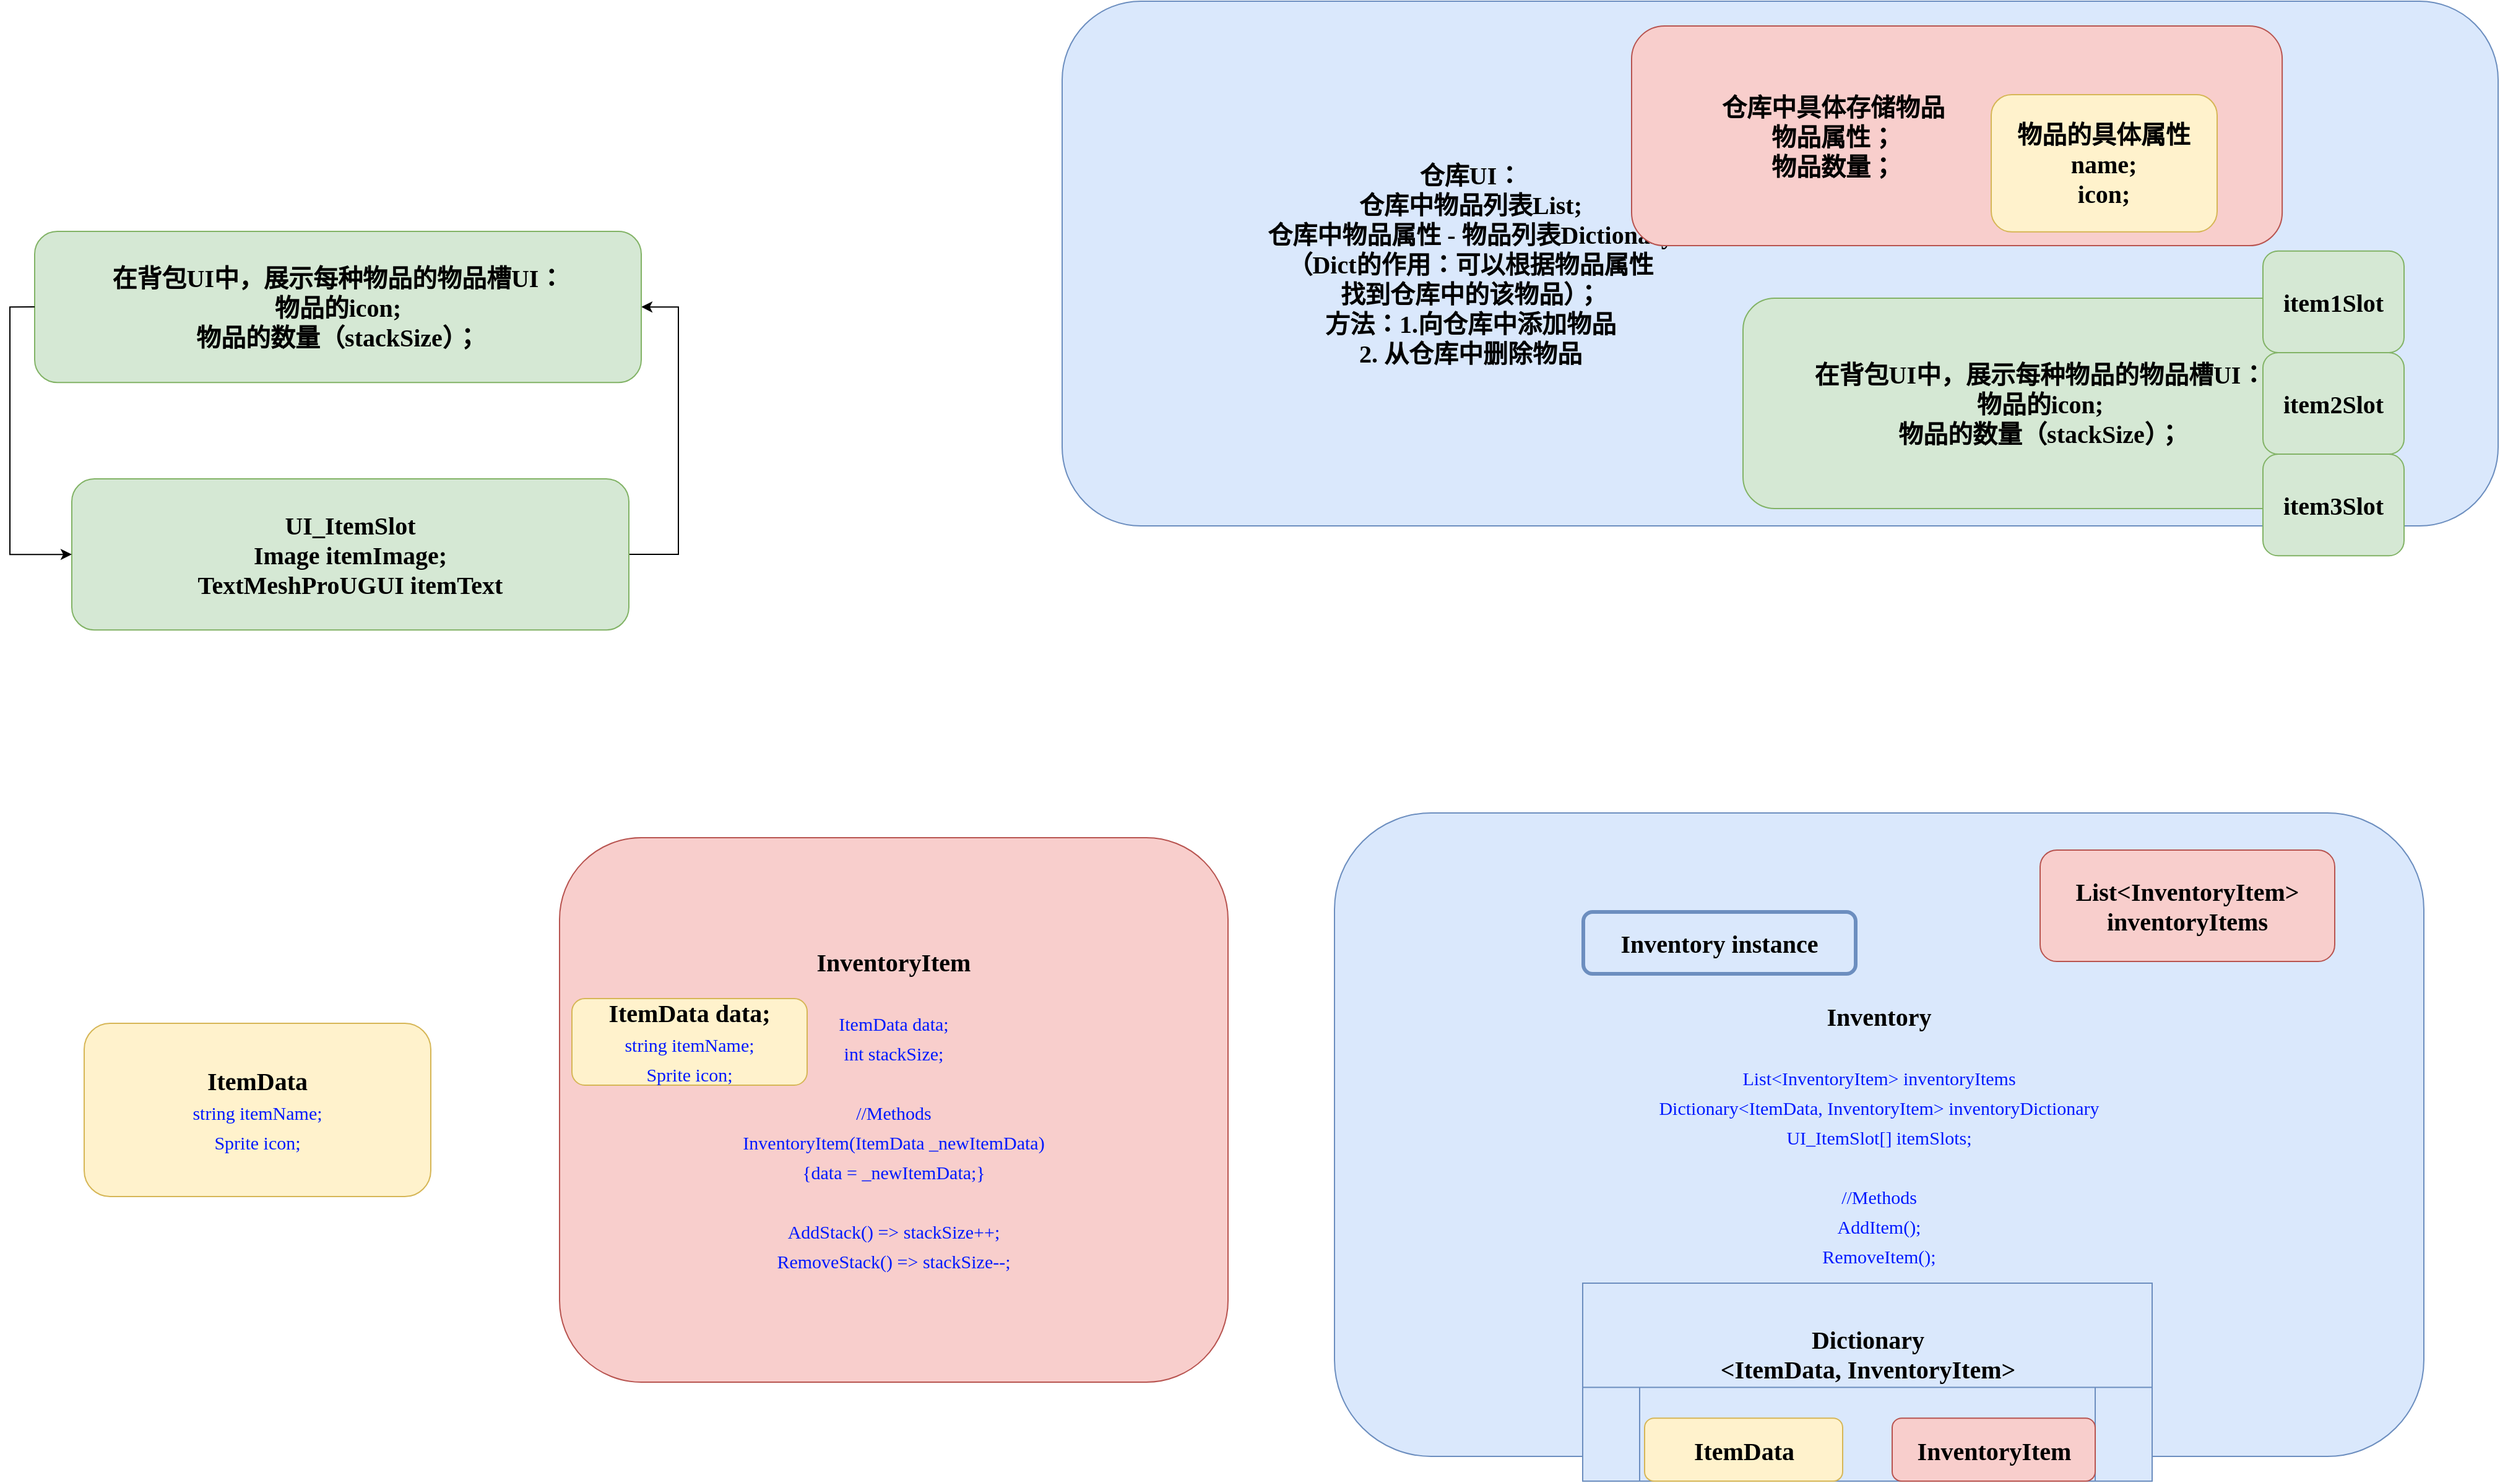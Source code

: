 <mxfile version="27.0.3">
  <diagram name="第 1 页" id="d9a0k_mFq8F035uaQbnA">
    <mxGraphModel dx="2610" dy="2140" grid="1" gridSize="10" guides="1" tooltips="1" connect="1" arrows="1" fold="1" page="1" pageScale="1" pageWidth="827" pageHeight="1169" math="0" shadow="0">
      <root>
        <mxCell id="0" />
        <mxCell id="1" parent="0" />
        <mxCell id="zPP25lYwPmgQLzwcbYbT-2" value="ItemData&lt;div&gt;&lt;span style=&quot;font-weight: normal;&quot;&gt;&lt;font style=&quot;font-size: 15px; color: rgb(0, 25, 255);&quot;&gt;string itemName;&lt;/font&gt;&lt;/span&gt;&lt;/div&gt;&lt;div&gt;&lt;span style=&quot;font-weight: normal;&quot;&gt;&lt;font style=&quot;font-size: 15px; color: rgb(0, 25, 255);&quot;&gt;Sprite icon;&lt;/font&gt;&lt;/span&gt;&lt;/div&gt;" style="rounded=1;whiteSpace=wrap;html=1;fillColor=#fff2cc;strokeColor=#d6b656;fontSize=20;fontStyle=1;fontFamily=Comic Sans MS;" vertex="1" parent="1">
          <mxGeometry x="30" y="30" width="280" height="140" as="geometry" />
        </mxCell>
        <mxCell id="zPP25lYwPmgQLzwcbYbT-6" value="Inventory&lt;div&gt;&lt;br&gt;&lt;div&gt;&lt;font color=&quot;#0019ff&quot;&gt;&lt;span style=&quot;font-size: 15px; font-weight: 400;&quot;&gt;List&amp;lt;InventoryItem&amp;gt; inventoryItems&lt;/span&gt;&lt;/font&gt;&lt;/div&gt;&lt;div&gt;&lt;span style=&quot;font-weight: normal;&quot;&gt;&lt;font style=&quot;font-size: 15px; color: rgb(0, 25, 255);&quot;&gt;Dictionary&amp;lt;ItemData, InventoryItem&amp;gt; inventoryDictionary&lt;/font&gt;&lt;/span&gt;&lt;/div&gt;&lt;/div&gt;&lt;div&gt;&lt;font style=&quot;color: rgb(0, 25, 255);&quot;&gt;&lt;font color=&quot;#0019ff&quot;&gt;&lt;span style=&quot;font-size: 15px; font-weight: 400;&quot;&gt;UI_ItemSlot[] itemSlots;&lt;/span&gt;&lt;/font&gt;&lt;/font&gt;&lt;/div&gt;&lt;div&gt;&lt;span style=&quot;font-weight: normal;&quot;&gt;&lt;font style=&quot;font-size: 15px; color: rgb(0, 25, 255);&quot;&gt;&lt;br&gt;&lt;/font&gt;&lt;/span&gt;&lt;/div&gt;&lt;div&gt;&lt;span style=&quot;font-weight: normal;&quot;&gt;&lt;font style=&quot;font-size: 15px; color: rgb(0, 25, 255);&quot;&gt;//Methods&lt;/font&gt;&lt;/span&gt;&lt;/div&gt;&lt;div&gt;&lt;font color=&quot;#0019ff&quot;&gt;&lt;span style=&quot;font-size: 15px; font-weight: 400;&quot;&gt;AddItem();&lt;/span&gt;&lt;/font&gt;&lt;/div&gt;&lt;div&gt;&lt;font color=&quot;#0019ff&quot;&gt;&lt;span style=&quot;font-size: 15px; font-weight: 400;&quot;&gt;RemoveItem();&lt;/span&gt;&lt;/font&gt;&lt;/div&gt;" style="rounded=1;whiteSpace=wrap;html=1;fillColor=#dae8fc;strokeColor=#6c8ebf;fontSize=20;fontStyle=1;fontFamily=Comic Sans MS;" vertex="1" parent="1">
          <mxGeometry x="1040" y="-140" width="880" height="520" as="geometry" />
        </mxCell>
        <mxCell id="zPP25lYwPmgQLzwcbYbT-7" value="" style="group" vertex="1" connectable="0" parent="1">
          <mxGeometry x="414" y="-120" width="540" height="440" as="geometry" />
        </mxCell>
        <mxCell id="zPP25lYwPmgQLzwcbYbT-3" value="InventoryItem&lt;div&gt;&lt;br&gt;&lt;div&gt;&lt;span style=&quot;font-weight: normal;&quot;&gt;&lt;font style=&quot;font-size: 15px; color: rgb(0, 25, 255);&quot;&gt;ItemData data;&lt;/font&gt;&lt;/span&gt;&lt;/div&gt;&lt;div&gt;&lt;span style=&quot;font-weight: normal;&quot;&gt;&lt;font style=&quot;font-size: 15px; color: rgb(0, 25, 255);&quot;&gt;int stackSize;&lt;/font&gt;&lt;/span&gt;&lt;/div&gt;&lt;/div&gt;&lt;div&gt;&lt;span style=&quot;font-weight: normal;&quot;&gt;&lt;font style=&quot;font-size: 15px; color: rgb(0, 25, 255);&quot;&gt;&lt;br&gt;&lt;/font&gt;&lt;/span&gt;&lt;/div&gt;&lt;div&gt;&lt;span style=&quot;font-weight: normal;&quot;&gt;&lt;font style=&quot;font-size: 15px; color: rgb(0, 25, 255);&quot;&gt;//Methods&lt;/font&gt;&lt;/span&gt;&lt;/div&gt;&lt;div&gt;&lt;span style=&quot;font-weight: normal;&quot;&gt;&lt;font style=&quot;font-size: 15px; color: rgb(0, 25, 255);&quot;&gt;InventoryItem(ItemData _newItemData)&lt;/font&gt;&lt;/span&gt;&lt;/div&gt;&lt;div&gt;&lt;span style=&quot;font-weight: normal;&quot;&gt;&lt;font style=&quot;font-size: 15px; color: rgb(0, 25, 255);&quot;&gt;{data = _newItemData;}&lt;/font&gt;&lt;/span&gt;&lt;/div&gt;&lt;div&gt;&lt;span style=&quot;font-weight: normal;&quot;&gt;&lt;font style=&quot;font-size: 15px; color: rgb(0, 25, 255);&quot;&gt;&lt;br&gt;&lt;/font&gt;&lt;/span&gt;&lt;/div&gt;&lt;div&gt;&lt;span style=&quot;font-weight: normal;&quot;&gt;&lt;font style=&quot;font-size: 15px; color: rgb(0, 25, 255);&quot;&gt;AddStack() =&amp;gt;&amp;nbsp;&lt;/font&gt;&lt;/span&gt;&lt;span style=&quot;color: rgb(0, 25, 255); font-size: 15px; font-weight: 400; background-color: transparent;&quot;&gt;stackSize++;&lt;/span&gt;&lt;/div&gt;&lt;div&gt;&lt;span style=&quot;font-weight: normal;&quot;&gt;&lt;font style=&quot;font-size: 15px; color: rgb(0, 25, 255);&quot;&gt;RemoveStack() =&amp;gt;&amp;nbsp;&lt;/font&gt;&lt;/span&gt;&lt;span style=&quot;background-color: transparent; font-size: 15px; font-weight: 400;&quot;&gt;&lt;font color=&quot;#0019ff&quot;&gt;stackSize--;&lt;/font&gt;&lt;/span&gt;&lt;/div&gt;" style="rounded=1;whiteSpace=wrap;html=1;fillColor=#f8cecc;strokeColor=#b85450;fontSize=20;fontStyle=1;fontFamily=Comic Sans MS;" vertex="1" parent="zPP25lYwPmgQLzwcbYbT-7">
          <mxGeometry width="540" height="440" as="geometry" />
        </mxCell>
        <mxCell id="zPP25lYwPmgQLzwcbYbT-4" value="ItemData data;&lt;div&gt;&lt;span style=&quot;font-weight: normal;&quot;&gt;&lt;font style=&quot;font-size: 15px; color: rgb(0, 25, 255);&quot;&gt;string itemName;&lt;/font&gt;&lt;/span&gt;&lt;/div&gt;&lt;div&gt;&lt;span style=&quot;font-weight: normal;&quot;&gt;&lt;font style=&quot;font-size: 15px; color: rgb(0, 25, 255);&quot;&gt;Sprite icon;&lt;/font&gt;&lt;/span&gt;&lt;/div&gt;" style="rounded=1;whiteSpace=wrap;html=1;fillColor=#fff2cc;strokeColor=#d6b656;fontSize=20;fontStyle=1;fontFamily=Comic Sans MS;" vertex="1" parent="zPP25lYwPmgQLzwcbYbT-7">
          <mxGeometry x="10" y="130" width="190" height="70" as="geometry" />
        </mxCell>
        <mxCell id="zPP25lYwPmgQLzwcbYbT-8" value="Inventory instance" style="rounded=1;whiteSpace=wrap;html=1;fillColor=#dae8fc;strokeColor=#6c8ebf;fontSize=20;fontStyle=1;fontFamily=Comic Sans MS;strokeWidth=3;" vertex="1" parent="1">
          <mxGeometry x="1241" y="-60" width="220" height="50" as="geometry" />
        </mxCell>
        <mxCell id="zPP25lYwPmgQLzwcbYbT-23" value="List&amp;lt;InventoryItem&amp;gt; inventoryItems" style="rounded=1;whiteSpace=wrap;html=1;fillColor=#f8cecc;strokeColor=#b85450;fontSize=20;fontStyle=1;fontFamily=Comic Sans MS;container=0;" vertex="1" parent="1">
          <mxGeometry x="1610" y="-110" width="238" height="90" as="geometry" />
        </mxCell>
        <mxCell id="zPP25lYwPmgQLzwcbYbT-27" value="" style="group" vertex="1" connectable="0" parent="1">
          <mxGeometry x="820" y="-796" width="1160" height="424" as="geometry" />
        </mxCell>
        <mxCell id="zPP25lYwPmgQLzwcbYbT-24" value="仓库UI：&lt;div&gt;仓库中物品列表List;&lt;/div&gt;&lt;div&gt;仓库中物品属性 - 物品列表Dictionary&lt;br&gt;（Dict的作用：可以根据物品属性&lt;br&gt;找到仓库中的该物品）；&lt;/div&gt;&lt;div&gt;方法：1.向仓库中添加物品&lt;/div&gt;&lt;div&gt;2. 从仓库中删除物品&lt;/div&gt;" style="rounded=1;whiteSpace=wrap;html=1;fillColor=#dae8fc;strokeColor=#6c8ebf;fontSize=20;fontStyle=1;fontFamily=Comic Sans MS;labelPosition=center;verticalLabelPosition=middle;align=center;verticalAlign=middle;spacingLeft=-500;" vertex="1" parent="zPP25lYwPmgQLzwcbYbT-27">
          <mxGeometry width="1160" height="424" as="geometry" />
        </mxCell>
        <mxCell id="zPP25lYwPmgQLzwcbYbT-28" value="" style="group" vertex="1" connectable="0" parent="zPP25lYwPmgQLzwcbYbT-27">
          <mxGeometry x="460" y="20" width="525.56" height="177.53" as="geometry" />
        </mxCell>
        <mxCell id="zPP25lYwPmgQLzwcbYbT-25" value="仓库中具体存储物品&lt;div&gt;物品属性；&lt;/div&gt;&lt;div&gt;物品数量；&lt;/div&gt;" style="rounded=1;whiteSpace=wrap;html=1;fillColor=#f8cecc;strokeColor=#b85450;fontSize=20;fontStyle=1;fontFamily=Comic Sans MS;container=0;labelPosition=center;verticalLabelPosition=middle;align=center;verticalAlign=middle;spacingLeft=-200;" vertex="1" parent="zPP25lYwPmgQLzwcbYbT-28">
          <mxGeometry width="525.56" height="177.53" as="geometry" />
        </mxCell>
        <mxCell id="zPP25lYwPmgQLzwcbYbT-26" value="物品的具体属性&lt;div&gt;name;&lt;/div&gt;&lt;div&gt;icon;&lt;/div&gt;" style="rounded=1;whiteSpace=wrap;html=1;fillColor=#fff2cc;strokeColor=#d6b656;fontSize=20;fontStyle=1;fontFamily=Comic Sans MS;labelPosition=center;verticalLabelPosition=middle;align=center;verticalAlign=middle;" vertex="1" parent="zPP25lYwPmgQLzwcbYbT-28">
          <mxGeometry x="290.491" y="55.478" width="182.513" height="110.956" as="geometry" />
        </mxCell>
        <mxCell id="zPP25lYwPmgQLzwcbYbT-37" value="在背包UI中，展示每种物品的物品槽UI：&lt;div&gt;物品的icon;&lt;/div&gt;&lt;div&gt;物品的数量（stackSize）；&lt;/div&gt;" style="rounded=1;whiteSpace=wrap;html=1;fillColor=#d5e8d4;strokeColor=#82b366;fontSize=20;fontStyle=1;fontFamily=Comic Sans MS;labelPosition=center;verticalLabelPosition=middle;align=center;verticalAlign=middle;" vertex="1" parent="zPP25lYwPmgQLzwcbYbT-27">
          <mxGeometry x="550" y="240" width="480" height="170" as="geometry" />
        </mxCell>
        <mxCell id="zPP25lYwPmgQLzwcbYbT-40" value="item1Slot" style="rounded=1;whiteSpace=wrap;html=1;fillColor=#d5e8d4;strokeColor=#82b366;fontSize=20;fontStyle=1;fontFamily=Comic Sans MS;labelPosition=center;verticalLabelPosition=middle;align=center;verticalAlign=middle;" vertex="1" parent="zPP25lYwPmgQLzwcbYbT-27">
          <mxGeometry x="970" y="201.82" width="114" height="82.12" as="geometry" />
        </mxCell>
        <mxCell id="zPP25lYwPmgQLzwcbYbT-41" value="item2Slot" style="rounded=1;whiteSpace=wrap;html=1;fillColor=#d5e8d4;strokeColor=#82b366;fontSize=20;fontStyle=1;fontFamily=Comic Sans MS;labelPosition=center;verticalLabelPosition=middle;align=center;verticalAlign=middle;" vertex="1" parent="zPP25lYwPmgQLzwcbYbT-27">
          <mxGeometry x="970" y="283.94" width="114" height="82.12" as="geometry" />
        </mxCell>
        <mxCell id="zPP25lYwPmgQLzwcbYbT-42" value="item3Slot" style="rounded=1;whiteSpace=wrap;html=1;fillColor=#d5e8d4;strokeColor=#82b366;fontSize=20;fontStyle=1;fontFamily=Comic Sans MS;labelPosition=center;verticalLabelPosition=middle;align=center;verticalAlign=middle;" vertex="1" parent="zPP25lYwPmgQLzwcbYbT-27">
          <mxGeometry x="970" y="366.06" width="114" height="82.12" as="geometry" />
        </mxCell>
        <mxCell id="zPP25lYwPmgQLzwcbYbT-36" value="" style="group" vertex="1" connectable="0" parent="1">
          <mxGeometry x="-10" y="-610" width="520" height="322.12" as="geometry" />
        </mxCell>
        <mxCell id="zPP25lYwPmgQLzwcbYbT-35" style="edgeStyle=orthogonalEdgeStyle;rounded=0;orthogonalLoop=1;jettySize=auto;html=1;entryX=1;entryY=0.5;entryDx=0;entryDy=0;" edge="1" parent="zPP25lYwPmgQLzwcbYbT-36" source="zPP25lYwPmgQLzwcbYbT-29" target="zPP25lYwPmgQLzwcbYbT-30">
          <mxGeometry relative="1" as="geometry">
            <Array as="points">
              <mxPoint x="520" y="261" />
              <mxPoint x="520" y="61" />
            </Array>
          </mxGeometry>
        </mxCell>
        <mxCell id="zPP25lYwPmgQLzwcbYbT-29" value="UI_ItemSlot&lt;div&gt;Image itemImage;&lt;/div&gt;&lt;div&gt;TextMeshProUGUI itemText&lt;/div&gt;" style="rounded=1;whiteSpace=wrap;html=1;fillColor=#d5e8d4;strokeColor=#82b366;fontSize=20;fontStyle=1;fontFamily=Comic Sans MS;labelPosition=center;verticalLabelPosition=middle;align=center;verticalAlign=middle;" vertex="1" parent="zPP25lYwPmgQLzwcbYbT-36">
          <mxGeometry x="30" y="200" width="450" height="122.12" as="geometry" />
        </mxCell>
        <mxCell id="zPP25lYwPmgQLzwcbYbT-30" value="在背包UI中，展示每种物品的物品槽UI：&lt;div&gt;物品的icon;&lt;/div&gt;&lt;div&gt;物品的数量（stackSize）；&lt;/div&gt;" style="rounded=1;whiteSpace=wrap;html=1;fillColor=#d5e8d4;strokeColor=#82b366;fontSize=20;fontStyle=1;fontFamily=Comic Sans MS;labelPosition=center;verticalLabelPosition=middle;align=center;verticalAlign=middle;" vertex="1" parent="zPP25lYwPmgQLzwcbYbT-36">
          <mxGeometry width="490" height="122.12" as="geometry" />
        </mxCell>
        <mxCell id="zPP25lYwPmgQLzwcbYbT-31" style="edgeStyle=orthogonalEdgeStyle;rounded=0;orthogonalLoop=1;jettySize=auto;html=1;entryX=0;entryY=0.5;entryDx=0;entryDy=0;exitX=0;exitY=0.5;exitDx=0;exitDy=0;" edge="1" parent="zPP25lYwPmgQLzwcbYbT-36" source="zPP25lYwPmgQLzwcbYbT-30" target="zPP25lYwPmgQLzwcbYbT-29">
          <mxGeometry relative="1" as="geometry" />
        </mxCell>
        <mxCell id="zPP25lYwPmgQLzwcbYbT-39" value="" style="group" vertex="1" connectable="0" parent="1">
          <mxGeometry x="1240.5" y="240" width="460" height="160" as="geometry" />
        </mxCell>
        <mxCell id="zPP25lYwPmgQLzwcbYbT-18" value="" style="group;fillColor=#dae8fc;strokeColor=#6c8ebf;container=0;" vertex="1" connectable="0" parent="zPP25lYwPmgQLzwcbYbT-39">
          <mxGeometry width="460" height="160" as="geometry" />
        </mxCell>
        <mxCell id="zPP25lYwPmgQLzwcbYbT-9" value="Dictionary&lt;div&gt;&amp;lt;ItemData, InventoryItem&amp;gt;&lt;/div&gt;" style="shape=process;whiteSpace=wrap;html=1;backgroundOutline=1;fontStyle=1;fontSize=20;fontFamily=Comic Sans MS;labelPosition=center;verticalLabelPosition=top;align=center;verticalAlign=bottom;container=0;fillColor=#dae8fc;strokeColor=#6c8ebf;" vertex="1" parent="zPP25lYwPmgQLzwcbYbT-39">
          <mxGeometry y="84.211" width="460" height="75.789" as="geometry" />
        </mxCell>
        <mxCell id="zPP25lYwPmgQLzwcbYbT-13" value="ItemData" style="rounded=1;whiteSpace=wrap;html=1;fillColor=#fff2cc;strokeColor=#d6b656;fontSize=20;fontStyle=1;fontFamily=Comic Sans MS;container=0;" vertex="1" parent="zPP25lYwPmgQLzwcbYbT-39">
          <mxGeometry x="50" y="109.091" width="160" height="50.909" as="geometry" />
        </mxCell>
        <mxCell id="zPP25lYwPmgQLzwcbYbT-16" value="InventoryItem" style="rounded=1;whiteSpace=wrap;html=1;fillColor=#f8cecc;strokeColor=#b85450;fontSize=20;fontStyle=1;fontFamily=Comic Sans MS;container=0;" vertex="1" parent="zPP25lYwPmgQLzwcbYbT-39">
          <mxGeometry x="250" y="109.091" width="164" height="50.909" as="geometry" />
        </mxCell>
      </root>
    </mxGraphModel>
  </diagram>
</mxfile>
